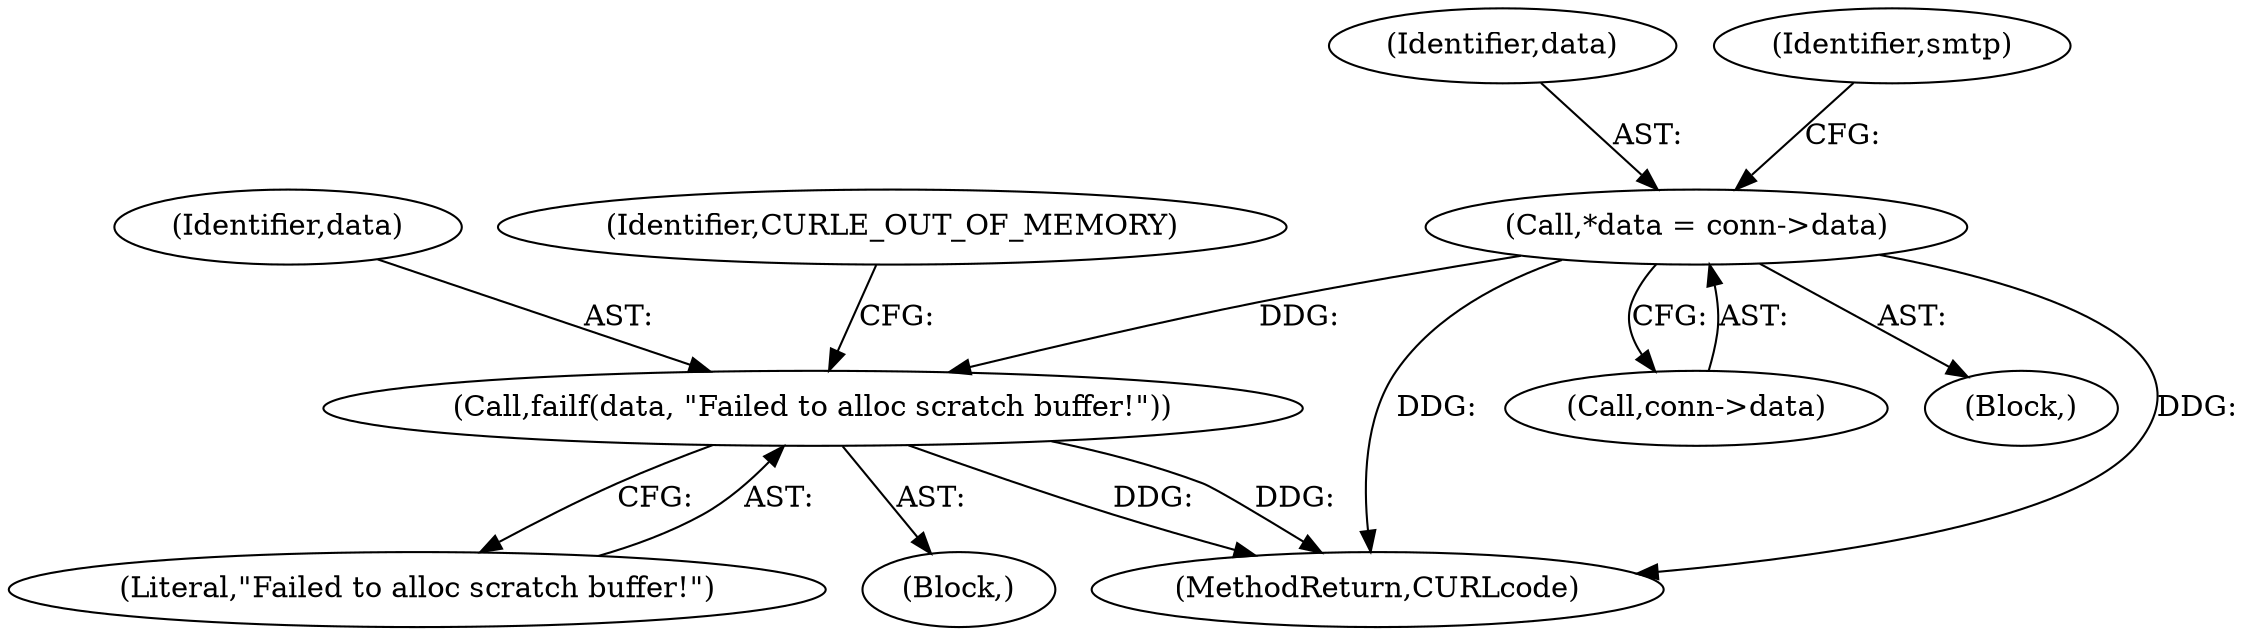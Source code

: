 digraph "0_curl_ba1dbd78e5f1ed67c1b8d37ac89d90e5e330b628@pointer" {
"1000123" [label="(Call,*data = conn->data)"];
"1000178" [label="(Call,failf(data, \"Failed to alloc scratch buffer!\"))"];
"1000178" [label="(Call,failf(data, \"Failed to alloc scratch buffer!\"))"];
"1000417" [label="(MethodReturn,CURLcode)"];
"1000180" [label="(Literal,\"Failed to alloc scratch buffer!\")"];
"1000124" [label="(Identifier,data)"];
"1000125" [label="(Call,conn->data)"];
"1000179" [label="(Identifier,data)"];
"1000119" [label="(Block,)"];
"1000123" [label="(Call,*data = conn->data)"];
"1000130" [label="(Identifier,smtp)"];
"1000177" [label="(Block,)"];
"1000182" [label="(Identifier,CURLE_OUT_OF_MEMORY)"];
"1000123" -> "1000119"  [label="AST: "];
"1000123" -> "1000125"  [label="CFG: "];
"1000124" -> "1000123"  [label="AST: "];
"1000125" -> "1000123"  [label="AST: "];
"1000130" -> "1000123"  [label="CFG: "];
"1000123" -> "1000417"  [label="DDG: "];
"1000123" -> "1000417"  [label="DDG: "];
"1000123" -> "1000178"  [label="DDG: "];
"1000178" -> "1000177"  [label="AST: "];
"1000178" -> "1000180"  [label="CFG: "];
"1000179" -> "1000178"  [label="AST: "];
"1000180" -> "1000178"  [label="AST: "];
"1000182" -> "1000178"  [label="CFG: "];
"1000178" -> "1000417"  [label="DDG: "];
"1000178" -> "1000417"  [label="DDG: "];
}
